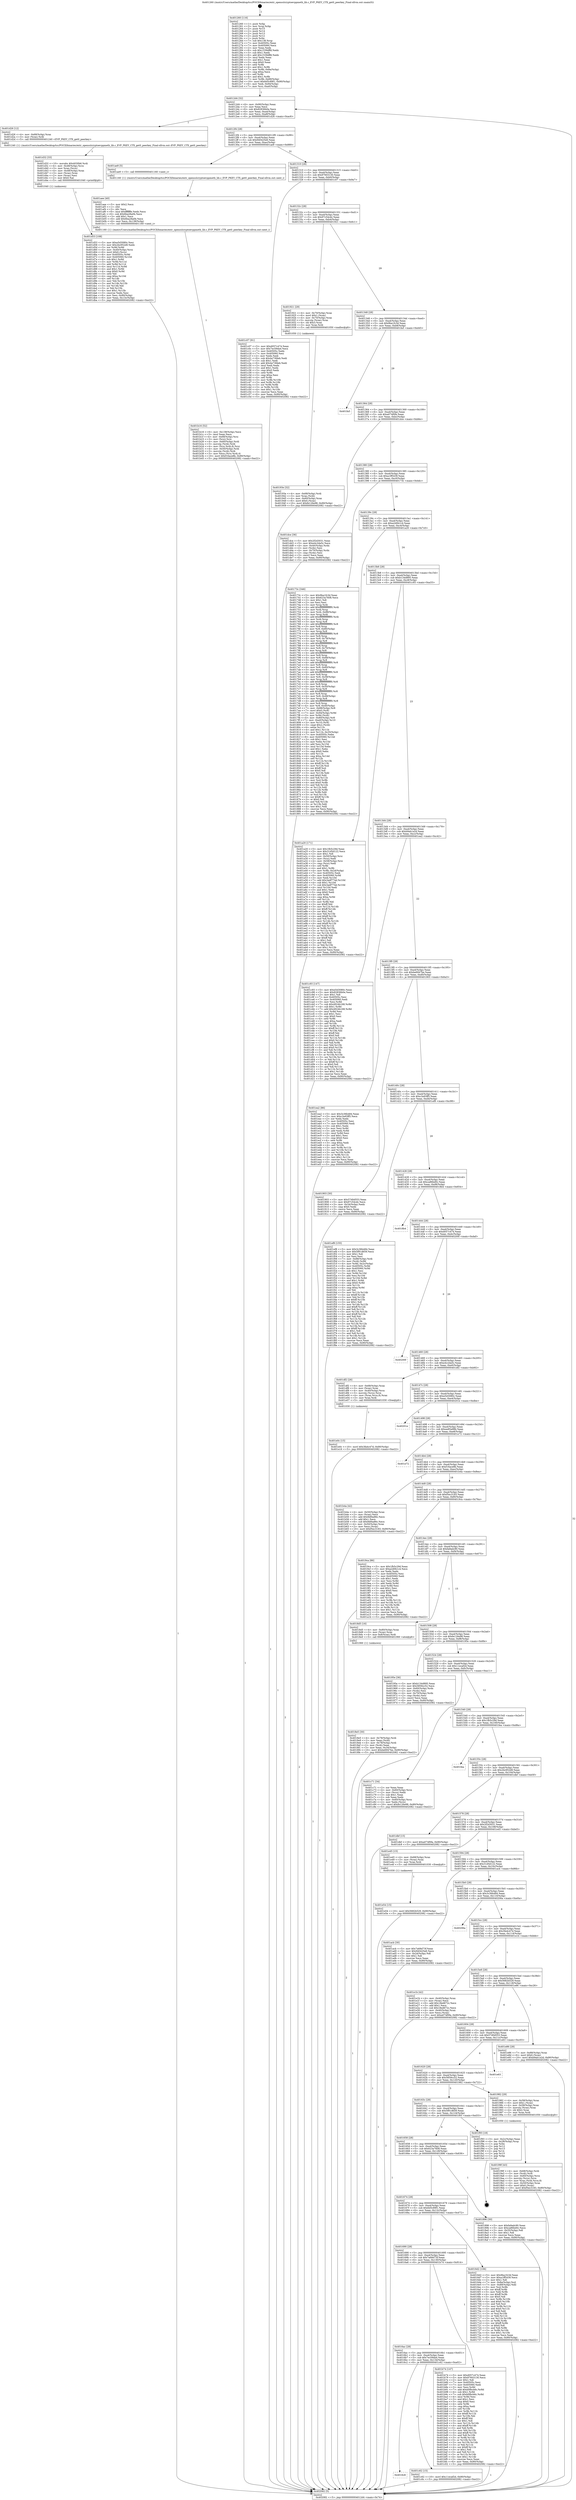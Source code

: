 digraph "0x401260" {
  label = "0x401260 (/mnt/c/Users/mathe/Desktop/tcc/POCII/binaries/extr_opensslcryptoevppmeth_lib.c_EVP_PKEY_CTX_get0_peerkey_Final-ollvm.out::main(0))"
  labelloc = "t"
  node[shape=record]

  Entry [label="",width=0.3,height=0.3,shape=circle,fillcolor=black,style=filled]
  "0x4012d4" [label="{
     0x4012d4 [32]\l
     | [instrs]\l
     &nbsp;&nbsp;0x4012d4 \<+6\>: mov -0x90(%rbp),%eax\l
     &nbsp;&nbsp;0x4012da \<+2\>: mov %eax,%ecx\l
     &nbsp;&nbsp;0x4012dc \<+6\>: sub $0x82836b0e,%ecx\l
     &nbsp;&nbsp;0x4012e2 \<+6\>: mov %eax,-0xa4(%rbp)\l
     &nbsp;&nbsp;0x4012e8 \<+6\>: mov %ecx,-0xa8(%rbp)\l
     &nbsp;&nbsp;0x4012ee \<+6\>: je 0000000000401d26 \<main+0xac6\>\l
  }"]
  "0x401d26" [label="{
     0x401d26 [12]\l
     | [instrs]\l
     &nbsp;&nbsp;0x401d26 \<+4\>: mov -0x68(%rbp),%rax\l
     &nbsp;&nbsp;0x401d2a \<+3\>: mov (%rax),%rdi\l
     &nbsp;&nbsp;0x401d2d \<+5\>: call 0000000000401240 \<EVP_PKEY_CTX_get0_peerkey\>\l
     | [calls]\l
     &nbsp;&nbsp;0x401240 \{1\} (/mnt/c/Users/mathe/Desktop/tcc/POCII/binaries/extr_opensslcryptoevppmeth_lib.c_EVP_PKEY_CTX_get0_peerkey_Final-ollvm.out::EVP_PKEY_CTX_get0_peerkey)\l
  }"]
  "0x4012f4" [label="{
     0x4012f4 [28]\l
     | [instrs]\l
     &nbsp;&nbsp;0x4012f4 \<+5\>: jmp 00000000004012f9 \<main+0x99\>\l
     &nbsp;&nbsp;0x4012f9 \<+6\>: mov -0xa4(%rbp),%eax\l
     &nbsp;&nbsp;0x4012ff \<+5\>: sub $0x940425e6,%eax\l
     &nbsp;&nbsp;0x401304 \<+6\>: mov %eax,-0xac(%rbp)\l
     &nbsp;&nbsp;0x40130a \<+6\>: je 0000000000401ae9 \<main+0x889\>\l
  }"]
  Exit [label="",width=0.3,height=0.3,shape=circle,fillcolor=black,style=filled,peripheries=2]
  "0x401ae9" [label="{
     0x401ae9 [5]\l
     | [instrs]\l
     &nbsp;&nbsp;0x401ae9 \<+5\>: call 0000000000401160 \<next_i\>\l
     | [calls]\l
     &nbsp;&nbsp;0x401160 \{1\} (/mnt/c/Users/mathe/Desktop/tcc/POCII/binaries/extr_opensslcryptoevppmeth_lib.c_EVP_PKEY_CTX_get0_peerkey_Final-ollvm.out::next_i)\l
  }"]
  "0x401310" [label="{
     0x401310 [28]\l
     | [instrs]\l
     &nbsp;&nbsp;0x401310 \<+5\>: jmp 0000000000401315 \<main+0xb5\>\l
     &nbsp;&nbsp;0x401315 \<+6\>: mov -0xa4(%rbp),%eax\l
     &nbsp;&nbsp;0x40131b \<+5\>: sub $0x97603130,%eax\l
     &nbsp;&nbsp;0x401320 \<+6\>: mov %eax,-0xb0(%rbp)\l
     &nbsp;&nbsp;0x401326 \<+6\>: je 0000000000401c07 \<main+0x9a7\>\l
  }"]
  "0x401e54" [label="{
     0x401e54 [15]\l
     | [instrs]\l
     &nbsp;&nbsp;0x401e54 \<+10\>: movl $0x5682b529,-0x90(%rbp)\l
     &nbsp;&nbsp;0x401e5e \<+5\>: jmp 0000000000402082 \<main+0xe22\>\l
  }"]
  "0x401c07" [label="{
     0x401c07 [91]\l
     | [instrs]\l
     &nbsp;&nbsp;0x401c07 \<+5\>: mov $0xd057c474,%eax\l
     &nbsp;&nbsp;0x401c0c \<+5\>: mov $0x7ec59da4,%ecx\l
     &nbsp;&nbsp;0x401c11 \<+7\>: mov 0x40505c,%edx\l
     &nbsp;&nbsp;0x401c18 \<+7\>: mov 0x405060,%esi\l
     &nbsp;&nbsp;0x401c1f \<+2\>: mov %edx,%edi\l
     &nbsp;&nbsp;0x401c21 \<+6\>: sub $0x4a73fdeb,%edi\l
     &nbsp;&nbsp;0x401c27 \<+3\>: sub $0x1,%edi\l
     &nbsp;&nbsp;0x401c2a \<+6\>: add $0x4a73fdeb,%edi\l
     &nbsp;&nbsp;0x401c30 \<+3\>: imul %edi,%edx\l
     &nbsp;&nbsp;0x401c33 \<+3\>: and $0x1,%edx\l
     &nbsp;&nbsp;0x401c36 \<+3\>: cmp $0x0,%edx\l
     &nbsp;&nbsp;0x401c39 \<+4\>: sete %r8b\l
     &nbsp;&nbsp;0x401c3d \<+3\>: cmp $0xa,%esi\l
     &nbsp;&nbsp;0x401c40 \<+4\>: setl %r9b\l
     &nbsp;&nbsp;0x401c44 \<+3\>: mov %r8b,%r10b\l
     &nbsp;&nbsp;0x401c47 \<+3\>: and %r9b,%r10b\l
     &nbsp;&nbsp;0x401c4a \<+3\>: xor %r9b,%r8b\l
     &nbsp;&nbsp;0x401c4d \<+3\>: or %r8b,%r10b\l
     &nbsp;&nbsp;0x401c50 \<+4\>: test $0x1,%r10b\l
     &nbsp;&nbsp;0x401c54 \<+3\>: cmovne %ecx,%eax\l
     &nbsp;&nbsp;0x401c57 \<+6\>: mov %eax,-0x90(%rbp)\l
     &nbsp;&nbsp;0x401c5d \<+5\>: jmp 0000000000402082 \<main+0xe22\>\l
  }"]
  "0x40132c" [label="{
     0x40132c [28]\l
     | [instrs]\l
     &nbsp;&nbsp;0x40132c \<+5\>: jmp 0000000000401331 \<main+0xd1\>\l
     &nbsp;&nbsp;0x401331 \<+6\>: mov -0xa4(%rbp),%eax\l
     &nbsp;&nbsp;0x401337 \<+5\>: sub $0x97c54cdc,%eax\l
     &nbsp;&nbsp;0x40133c \<+6\>: mov %eax,-0xb4(%rbp)\l
     &nbsp;&nbsp;0x401342 \<+6\>: je 0000000000401921 \<main+0x6c1\>\l
  }"]
  "0x401e0c" [label="{
     0x401e0c [15]\l
     | [instrs]\l
     &nbsp;&nbsp;0x401e0c \<+10\>: movl $0x3fa4c47d,-0x90(%rbp)\l
     &nbsp;&nbsp;0x401e16 \<+5\>: jmp 0000000000402082 \<main+0xe22\>\l
  }"]
  "0x401921" [label="{
     0x401921 [29]\l
     | [instrs]\l
     &nbsp;&nbsp;0x401921 \<+4\>: mov -0x70(%rbp),%rax\l
     &nbsp;&nbsp;0x401925 \<+6\>: movl $0x1,(%rax)\l
     &nbsp;&nbsp;0x40192b \<+4\>: mov -0x70(%rbp),%rax\l
     &nbsp;&nbsp;0x40192f \<+3\>: movslq (%rax),%rax\l
     &nbsp;&nbsp;0x401932 \<+4\>: shl $0x3,%rax\l
     &nbsp;&nbsp;0x401936 \<+3\>: mov %rax,%rdi\l
     &nbsp;&nbsp;0x401939 \<+5\>: call 0000000000401050 \<malloc@plt\>\l
     | [calls]\l
     &nbsp;&nbsp;0x401050 \{1\} (unknown)\l
  }"]
  "0x401348" [label="{
     0x401348 [28]\l
     | [instrs]\l
     &nbsp;&nbsp;0x401348 \<+5\>: jmp 000000000040134d \<main+0xed\>\l
     &nbsp;&nbsp;0x40134d \<+6\>: mov -0xa4(%rbp),%eax\l
     &nbsp;&nbsp;0x401353 \<+5\>: sub $0x9ba1fc3d,%eax\l
     &nbsp;&nbsp;0x401358 \<+6\>: mov %eax,-0xb8(%rbp)\l
     &nbsp;&nbsp;0x40135e \<+6\>: je 0000000000401fa5 \<main+0xd45\>\l
  }"]
  "0x401d53" [label="{
     0x401d53 [108]\l
     | [instrs]\l
     &nbsp;&nbsp;0x401d53 \<+5\>: mov $0xe5d3080c,%esi\l
     &nbsp;&nbsp;0x401d58 \<+5\>: mov $0x2bc952d9,%edx\l
     &nbsp;&nbsp;0x401d5d \<+3\>: xor %r8d,%r8d\l
     &nbsp;&nbsp;0x401d60 \<+4\>: mov -0x40(%rbp),%rcx\l
     &nbsp;&nbsp;0x401d64 \<+6\>: movl $0x0,(%rcx)\l
     &nbsp;&nbsp;0x401d6a \<+8\>: mov 0x40505c,%r9d\l
     &nbsp;&nbsp;0x401d72 \<+8\>: mov 0x405060,%r10d\l
     &nbsp;&nbsp;0x401d7a \<+4\>: sub $0x1,%r8d\l
     &nbsp;&nbsp;0x401d7e \<+3\>: mov %r9d,%r11d\l
     &nbsp;&nbsp;0x401d81 \<+3\>: add %r8d,%r11d\l
     &nbsp;&nbsp;0x401d84 \<+4\>: imul %r11d,%r9d\l
     &nbsp;&nbsp;0x401d88 \<+4\>: and $0x1,%r9d\l
     &nbsp;&nbsp;0x401d8c \<+4\>: cmp $0x0,%r9d\l
     &nbsp;&nbsp;0x401d90 \<+3\>: sete %bl\l
     &nbsp;&nbsp;0x401d93 \<+4\>: cmp $0xa,%r10d\l
     &nbsp;&nbsp;0x401d97 \<+4\>: setl %r14b\l
     &nbsp;&nbsp;0x401d9b \<+3\>: mov %bl,%r15b\l
     &nbsp;&nbsp;0x401d9e \<+3\>: and %r14b,%r15b\l
     &nbsp;&nbsp;0x401da1 \<+3\>: xor %r14b,%bl\l
     &nbsp;&nbsp;0x401da4 \<+3\>: or %bl,%r15b\l
     &nbsp;&nbsp;0x401da7 \<+4\>: test $0x1,%r15b\l
     &nbsp;&nbsp;0x401dab \<+3\>: cmovne %edx,%esi\l
     &nbsp;&nbsp;0x401dae \<+6\>: mov %esi,-0x90(%rbp)\l
     &nbsp;&nbsp;0x401db4 \<+6\>: mov %eax,-0x13c(%rbp)\l
     &nbsp;&nbsp;0x401dba \<+5\>: jmp 0000000000402082 \<main+0xe22\>\l
  }"]
  "0x401fa5" [label="{
     0x401fa5\l
  }", style=dashed]
  "0x401364" [label="{
     0x401364 [28]\l
     | [instrs]\l
     &nbsp;&nbsp;0x401364 \<+5\>: jmp 0000000000401369 \<main+0x109\>\l
     &nbsp;&nbsp;0x401369 \<+6\>: mov -0xa4(%rbp),%eax\l
     &nbsp;&nbsp;0x40136f \<+5\>: sub $0xa074f0fa,%eax\l
     &nbsp;&nbsp;0x401374 \<+6\>: mov %eax,-0xbc(%rbp)\l
     &nbsp;&nbsp;0x40137a \<+6\>: je 0000000000401dce \<main+0xb6e\>\l
  }"]
  "0x401d32" [label="{
     0x401d32 [33]\l
     | [instrs]\l
     &nbsp;&nbsp;0x401d32 \<+10\>: movabs $0x4030b6,%rdi\l
     &nbsp;&nbsp;0x401d3c \<+4\>: mov -0x48(%rbp),%rcx\l
     &nbsp;&nbsp;0x401d40 \<+3\>: mov %rax,(%rcx)\l
     &nbsp;&nbsp;0x401d43 \<+4\>: mov -0x48(%rbp),%rax\l
     &nbsp;&nbsp;0x401d47 \<+3\>: mov (%rax),%rax\l
     &nbsp;&nbsp;0x401d4a \<+2\>: mov (%rax),%esi\l
     &nbsp;&nbsp;0x401d4c \<+2\>: mov $0x0,%al\l
     &nbsp;&nbsp;0x401d4e \<+5\>: call 0000000000401040 \<printf@plt\>\l
     | [calls]\l
     &nbsp;&nbsp;0x401040 \{1\} (unknown)\l
  }"]
  "0x401dce" [label="{
     0x401dce [36]\l
     | [instrs]\l
     &nbsp;&nbsp;0x401dce \<+5\>: mov $0x2f2d3031,%eax\l
     &nbsp;&nbsp;0x401dd3 \<+5\>: mov $0xe4c2da5c,%ecx\l
     &nbsp;&nbsp;0x401dd8 \<+4\>: mov -0x40(%rbp),%rdx\l
     &nbsp;&nbsp;0x401ddc \<+2\>: mov (%rdx),%esi\l
     &nbsp;&nbsp;0x401dde \<+4\>: mov -0x70(%rbp),%rdx\l
     &nbsp;&nbsp;0x401de2 \<+2\>: cmp (%rdx),%esi\l
     &nbsp;&nbsp;0x401de4 \<+3\>: cmovl %ecx,%eax\l
     &nbsp;&nbsp;0x401de7 \<+6\>: mov %eax,-0x90(%rbp)\l
     &nbsp;&nbsp;0x401ded \<+5\>: jmp 0000000000402082 \<main+0xe22\>\l
  }"]
  "0x401380" [label="{
     0x401380 [28]\l
     | [instrs]\l
     &nbsp;&nbsp;0x401380 \<+5\>: jmp 0000000000401385 \<main+0x125\>\l
     &nbsp;&nbsp;0x401385 \<+6\>: mov -0xa4(%rbp),%eax\l
     &nbsp;&nbsp;0x40138b \<+5\>: sub $0xa1ff5439,%eax\l
     &nbsp;&nbsp;0x401390 \<+6\>: mov %eax,-0xc0(%rbp)\l
     &nbsp;&nbsp;0x401396 \<+6\>: je 000000000040173c \<main+0x4dc\>\l
  }"]
  "0x4016c8" [label="{
     0x4016c8\l
  }", style=dashed]
  "0x40173c" [label="{
     0x40173c [346]\l
     | [instrs]\l
     &nbsp;&nbsp;0x40173c \<+5\>: mov $0x9ba1fc3d,%eax\l
     &nbsp;&nbsp;0x401741 \<+5\>: mov $0x623a7608,%ecx\l
     &nbsp;&nbsp;0x401746 \<+2\>: mov $0x1,%dl\l
     &nbsp;&nbsp;0x401748 \<+2\>: xor %esi,%esi\l
     &nbsp;&nbsp;0x40174a \<+3\>: mov %rsp,%rdi\l
     &nbsp;&nbsp;0x40174d \<+4\>: add $0xfffffffffffffff0,%rdi\l
     &nbsp;&nbsp;0x401751 \<+3\>: mov %rdi,%rsp\l
     &nbsp;&nbsp;0x401754 \<+7\>: mov %rdi,-0x88(%rbp)\l
     &nbsp;&nbsp;0x40175b \<+3\>: mov %rsp,%rdi\l
     &nbsp;&nbsp;0x40175e \<+4\>: add $0xfffffffffffffff0,%rdi\l
     &nbsp;&nbsp;0x401762 \<+3\>: mov %rdi,%rsp\l
     &nbsp;&nbsp;0x401765 \<+3\>: mov %rsp,%r8\l
     &nbsp;&nbsp;0x401768 \<+4\>: add $0xfffffffffffffff0,%r8\l
     &nbsp;&nbsp;0x40176c \<+3\>: mov %r8,%rsp\l
     &nbsp;&nbsp;0x40176f \<+4\>: mov %r8,-0x80(%rbp)\l
     &nbsp;&nbsp;0x401773 \<+3\>: mov %rsp,%r8\l
     &nbsp;&nbsp;0x401776 \<+4\>: add $0xfffffffffffffff0,%r8\l
     &nbsp;&nbsp;0x40177a \<+3\>: mov %r8,%rsp\l
     &nbsp;&nbsp;0x40177d \<+4\>: mov %r8,-0x78(%rbp)\l
     &nbsp;&nbsp;0x401781 \<+3\>: mov %rsp,%r8\l
     &nbsp;&nbsp;0x401784 \<+4\>: add $0xfffffffffffffff0,%r8\l
     &nbsp;&nbsp;0x401788 \<+3\>: mov %r8,%rsp\l
     &nbsp;&nbsp;0x40178b \<+4\>: mov %r8,-0x70(%rbp)\l
     &nbsp;&nbsp;0x40178f \<+3\>: mov %rsp,%r8\l
     &nbsp;&nbsp;0x401792 \<+4\>: add $0xfffffffffffffff0,%r8\l
     &nbsp;&nbsp;0x401796 \<+3\>: mov %r8,%rsp\l
     &nbsp;&nbsp;0x401799 \<+4\>: mov %r8,-0x68(%rbp)\l
     &nbsp;&nbsp;0x40179d \<+3\>: mov %rsp,%r8\l
     &nbsp;&nbsp;0x4017a0 \<+4\>: add $0xfffffffffffffff0,%r8\l
     &nbsp;&nbsp;0x4017a4 \<+3\>: mov %r8,%rsp\l
     &nbsp;&nbsp;0x4017a7 \<+4\>: mov %r8,-0x60(%rbp)\l
     &nbsp;&nbsp;0x4017ab \<+3\>: mov %rsp,%r8\l
     &nbsp;&nbsp;0x4017ae \<+4\>: add $0xfffffffffffffff0,%r8\l
     &nbsp;&nbsp;0x4017b2 \<+3\>: mov %r8,%rsp\l
     &nbsp;&nbsp;0x4017b5 \<+4\>: mov %r8,-0x58(%rbp)\l
     &nbsp;&nbsp;0x4017b9 \<+3\>: mov %rsp,%r8\l
     &nbsp;&nbsp;0x4017bc \<+4\>: add $0xfffffffffffffff0,%r8\l
     &nbsp;&nbsp;0x4017c0 \<+3\>: mov %r8,%rsp\l
     &nbsp;&nbsp;0x4017c3 \<+4\>: mov %r8,-0x50(%rbp)\l
     &nbsp;&nbsp;0x4017c7 \<+3\>: mov %rsp,%r8\l
     &nbsp;&nbsp;0x4017ca \<+4\>: add $0xfffffffffffffff0,%r8\l
     &nbsp;&nbsp;0x4017ce \<+3\>: mov %r8,%rsp\l
     &nbsp;&nbsp;0x4017d1 \<+4\>: mov %r8,-0x48(%rbp)\l
     &nbsp;&nbsp;0x4017d5 \<+3\>: mov %rsp,%r8\l
     &nbsp;&nbsp;0x4017d8 \<+4\>: add $0xfffffffffffffff0,%r8\l
     &nbsp;&nbsp;0x4017dc \<+3\>: mov %r8,%rsp\l
     &nbsp;&nbsp;0x4017df \<+4\>: mov %r8,-0x40(%rbp)\l
     &nbsp;&nbsp;0x4017e3 \<+7\>: mov -0x88(%rbp),%r8\l
     &nbsp;&nbsp;0x4017ea \<+7\>: movl $0x0,(%r8)\l
     &nbsp;&nbsp;0x4017f1 \<+7\>: mov -0x94(%rbp),%r9d\l
     &nbsp;&nbsp;0x4017f8 \<+3\>: mov %r9d,(%rdi)\l
     &nbsp;&nbsp;0x4017fb \<+4\>: mov -0x80(%rbp),%r8\l
     &nbsp;&nbsp;0x4017ff \<+7\>: mov -0xa0(%rbp),%r10\l
     &nbsp;&nbsp;0x401806 \<+3\>: mov %r10,(%r8)\l
     &nbsp;&nbsp;0x401809 \<+3\>: cmpl $0x2,(%rdi)\l
     &nbsp;&nbsp;0x40180c \<+4\>: setne %r11b\l
     &nbsp;&nbsp;0x401810 \<+4\>: and $0x1,%r11b\l
     &nbsp;&nbsp;0x401814 \<+4\>: mov %r11b,-0x35(%rbp)\l
     &nbsp;&nbsp;0x401818 \<+7\>: mov 0x40505c,%ebx\l
     &nbsp;&nbsp;0x40181f \<+8\>: mov 0x405060,%r14d\l
     &nbsp;&nbsp;0x401827 \<+3\>: sub $0x1,%esi\l
     &nbsp;&nbsp;0x40182a \<+3\>: mov %ebx,%r15d\l
     &nbsp;&nbsp;0x40182d \<+3\>: add %esi,%r15d\l
     &nbsp;&nbsp;0x401830 \<+4\>: imul %r15d,%ebx\l
     &nbsp;&nbsp;0x401834 \<+3\>: and $0x1,%ebx\l
     &nbsp;&nbsp;0x401837 \<+3\>: cmp $0x0,%ebx\l
     &nbsp;&nbsp;0x40183a \<+4\>: sete %r11b\l
     &nbsp;&nbsp;0x40183e \<+4\>: cmp $0xa,%r14d\l
     &nbsp;&nbsp;0x401842 \<+4\>: setl %r12b\l
     &nbsp;&nbsp;0x401846 \<+3\>: mov %r11b,%r13b\l
     &nbsp;&nbsp;0x401849 \<+4\>: xor $0xff,%r13b\l
     &nbsp;&nbsp;0x40184d \<+3\>: mov %r12b,%sil\l
     &nbsp;&nbsp;0x401850 \<+4\>: xor $0xff,%sil\l
     &nbsp;&nbsp;0x401854 \<+3\>: xor $0x0,%dl\l
     &nbsp;&nbsp;0x401857 \<+3\>: mov %r13b,%dil\l
     &nbsp;&nbsp;0x40185a \<+4\>: and $0x0,%dil\l
     &nbsp;&nbsp;0x40185e \<+3\>: and %dl,%r11b\l
     &nbsp;&nbsp;0x401861 \<+3\>: mov %sil,%r8b\l
     &nbsp;&nbsp;0x401864 \<+4\>: and $0x0,%r8b\l
     &nbsp;&nbsp;0x401868 \<+3\>: and %dl,%r12b\l
     &nbsp;&nbsp;0x40186b \<+3\>: or %r11b,%dil\l
     &nbsp;&nbsp;0x40186e \<+3\>: or %r12b,%r8b\l
     &nbsp;&nbsp;0x401871 \<+3\>: xor %r8b,%dil\l
     &nbsp;&nbsp;0x401874 \<+3\>: or %sil,%r13b\l
     &nbsp;&nbsp;0x401877 \<+4\>: xor $0xff,%r13b\l
     &nbsp;&nbsp;0x40187b \<+3\>: or $0x0,%dl\l
     &nbsp;&nbsp;0x40187e \<+3\>: and %dl,%r13b\l
     &nbsp;&nbsp;0x401881 \<+3\>: or %r13b,%dil\l
     &nbsp;&nbsp;0x401884 \<+4\>: test $0x1,%dil\l
     &nbsp;&nbsp;0x401888 \<+3\>: cmovne %ecx,%eax\l
     &nbsp;&nbsp;0x40188b \<+6\>: mov %eax,-0x90(%rbp)\l
     &nbsp;&nbsp;0x401891 \<+5\>: jmp 0000000000402082 \<main+0xe22\>\l
  }"]
  "0x40139c" [label="{
     0x40139c [28]\l
     | [instrs]\l
     &nbsp;&nbsp;0x40139c \<+5\>: jmp 00000000004013a1 \<main+0x141\>\l
     &nbsp;&nbsp;0x4013a1 \<+6\>: mov -0xa4(%rbp),%eax\l
     &nbsp;&nbsp;0x4013a7 \<+5\>: sub $0xa2d0b1c4,%eax\l
     &nbsp;&nbsp;0x4013ac \<+6\>: mov %eax,-0xc4(%rbp)\l
     &nbsp;&nbsp;0x4013b2 \<+6\>: je 0000000000401a20 \<main+0x7c0\>\l
  }"]
  "0x401c62" [label="{
     0x401c62 [15]\l
     | [instrs]\l
     &nbsp;&nbsp;0x401c62 \<+10\>: movl $0x11ecaf2d,-0x90(%rbp)\l
     &nbsp;&nbsp;0x401c6c \<+5\>: jmp 0000000000402082 \<main+0xe22\>\l
  }"]
  "0x401a20" [label="{
     0x401a20 [171]\l
     | [instrs]\l
     &nbsp;&nbsp;0x401a20 \<+5\>: mov $0x1fb5c29d,%eax\l
     &nbsp;&nbsp;0x401a25 \<+5\>: mov $0x31d5d122,%ecx\l
     &nbsp;&nbsp;0x401a2a \<+2\>: mov $0x1,%dl\l
     &nbsp;&nbsp;0x401a2c \<+4\>: mov -0x50(%rbp),%rsi\l
     &nbsp;&nbsp;0x401a30 \<+2\>: mov (%rsi),%edi\l
     &nbsp;&nbsp;0x401a32 \<+4\>: mov -0x58(%rbp),%rsi\l
     &nbsp;&nbsp;0x401a36 \<+2\>: cmp (%rsi),%edi\l
     &nbsp;&nbsp;0x401a38 \<+4\>: setl %r8b\l
     &nbsp;&nbsp;0x401a3c \<+4\>: and $0x1,%r8b\l
     &nbsp;&nbsp;0x401a40 \<+4\>: mov %r8b,-0x2d(%rbp)\l
     &nbsp;&nbsp;0x401a44 \<+7\>: mov 0x40505c,%edi\l
     &nbsp;&nbsp;0x401a4b \<+8\>: mov 0x405060,%r9d\l
     &nbsp;&nbsp;0x401a53 \<+3\>: mov %edi,%r10d\l
     &nbsp;&nbsp;0x401a56 \<+7\>: add $0x3adf774d,%r10d\l
     &nbsp;&nbsp;0x401a5d \<+4\>: sub $0x1,%r10d\l
     &nbsp;&nbsp;0x401a61 \<+7\>: sub $0x3adf774d,%r10d\l
     &nbsp;&nbsp;0x401a68 \<+4\>: imul %r10d,%edi\l
     &nbsp;&nbsp;0x401a6c \<+3\>: and $0x1,%edi\l
     &nbsp;&nbsp;0x401a6f \<+3\>: cmp $0x0,%edi\l
     &nbsp;&nbsp;0x401a72 \<+4\>: sete %r8b\l
     &nbsp;&nbsp;0x401a76 \<+4\>: cmp $0xa,%r9d\l
     &nbsp;&nbsp;0x401a7a \<+4\>: setl %r11b\l
     &nbsp;&nbsp;0x401a7e \<+3\>: mov %r8b,%bl\l
     &nbsp;&nbsp;0x401a81 \<+3\>: xor $0xff,%bl\l
     &nbsp;&nbsp;0x401a84 \<+3\>: mov %r11b,%r14b\l
     &nbsp;&nbsp;0x401a87 \<+4\>: xor $0xff,%r14b\l
     &nbsp;&nbsp;0x401a8b \<+3\>: xor $0x1,%dl\l
     &nbsp;&nbsp;0x401a8e \<+3\>: mov %bl,%r15b\l
     &nbsp;&nbsp;0x401a91 \<+4\>: and $0xff,%r15b\l
     &nbsp;&nbsp;0x401a95 \<+3\>: and %dl,%r8b\l
     &nbsp;&nbsp;0x401a98 \<+3\>: mov %r14b,%r12b\l
     &nbsp;&nbsp;0x401a9b \<+4\>: and $0xff,%r12b\l
     &nbsp;&nbsp;0x401a9f \<+3\>: and %dl,%r11b\l
     &nbsp;&nbsp;0x401aa2 \<+3\>: or %r8b,%r15b\l
     &nbsp;&nbsp;0x401aa5 \<+3\>: or %r11b,%r12b\l
     &nbsp;&nbsp;0x401aa8 \<+3\>: xor %r12b,%r15b\l
     &nbsp;&nbsp;0x401aab \<+3\>: or %r14b,%bl\l
     &nbsp;&nbsp;0x401aae \<+3\>: xor $0xff,%bl\l
     &nbsp;&nbsp;0x401ab1 \<+3\>: or $0x1,%dl\l
     &nbsp;&nbsp;0x401ab4 \<+2\>: and %dl,%bl\l
     &nbsp;&nbsp;0x401ab6 \<+3\>: or %bl,%r15b\l
     &nbsp;&nbsp;0x401ab9 \<+4\>: test $0x1,%r15b\l
     &nbsp;&nbsp;0x401abd \<+3\>: cmovne %ecx,%eax\l
     &nbsp;&nbsp;0x401ac0 \<+6\>: mov %eax,-0x90(%rbp)\l
     &nbsp;&nbsp;0x401ac6 \<+5\>: jmp 0000000000402082 \<main+0xe22\>\l
  }"]
  "0x4013b8" [label="{
     0x4013b8 [28]\l
     | [instrs]\l
     &nbsp;&nbsp;0x4013b8 \<+5\>: jmp 00000000004013bd \<main+0x15d\>\l
     &nbsp;&nbsp;0x4013bd \<+6\>: mov -0xa4(%rbp),%eax\l
     &nbsp;&nbsp;0x4013c3 \<+5\>: sub $0xb134d895,%eax\l
     &nbsp;&nbsp;0x4013c8 \<+6\>: mov %eax,-0xc8(%rbp)\l
     &nbsp;&nbsp;0x4013ce \<+6\>: je 0000000000401c93 \<main+0xa33\>\l
  }"]
  "0x4016ac" [label="{
     0x4016ac [28]\l
     | [instrs]\l
     &nbsp;&nbsp;0x4016ac \<+5\>: jmp 00000000004016b1 \<main+0x451\>\l
     &nbsp;&nbsp;0x4016b1 \<+6\>: mov -0xa4(%rbp),%eax\l
     &nbsp;&nbsp;0x4016b7 \<+5\>: sub $0x7ec59da4,%eax\l
     &nbsp;&nbsp;0x4016bc \<+6\>: mov %eax,-0x134(%rbp)\l
     &nbsp;&nbsp;0x4016c2 \<+6\>: je 0000000000401c62 \<main+0xa02\>\l
  }"]
  "0x401c93" [label="{
     0x401c93 [147]\l
     | [instrs]\l
     &nbsp;&nbsp;0x401c93 \<+5\>: mov $0xe5d3080c,%eax\l
     &nbsp;&nbsp;0x401c98 \<+5\>: mov $0x82836b0e,%ecx\l
     &nbsp;&nbsp;0x401c9d \<+2\>: mov $0x1,%dl\l
     &nbsp;&nbsp;0x401c9f \<+7\>: mov 0x40505c,%esi\l
     &nbsp;&nbsp;0x401ca6 \<+7\>: mov 0x405060,%edi\l
     &nbsp;&nbsp;0x401cad \<+3\>: mov %esi,%r8d\l
     &nbsp;&nbsp;0x401cb0 \<+7\>: sub $0x4924b168,%r8d\l
     &nbsp;&nbsp;0x401cb7 \<+4\>: sub $0x1,%r8d\l
     &nbsp;&nbsp;0x401cbb \<+7\>: add $0x4924b168,%r8d\l
     &nbsp;&nbsp;0x401cc2 \<+4\>: imul %r8d,%esi\l
     &nbsp;&nbsp;0x401cc6 \<+3\>: and $0x1,%esi\l
     &nbsp;&nbsp;0x401cc9 \<+3\>: cmp $0x0,%esi\l
     &nbsp;&nbsp;0x401ccc \<+4\>: sete %r9b\l
     &nbsp;&nbsp;0x401cd0 \<+3\>: cmp $0xa,%edi\l
     &nbsp;&nbsp;0x401cd3 \<+4\>: setl %r10b\l
     &nbsp;&nbsp;0x401cd7 \<+3\>: mov %r9b,%r11b\l
     &nbsp;&nbsp;0x401cda \<+4\>: xor $0xff,%r11b\l
     &nbsp;&nbsp;0x401cde \<+3\>: mov %r10b,%bl\l
     &nbsp;&nbsp;0x401ce1 \<+3\>: xor $0xff,%bl\l
     &nbsp;&nbsp;0x401ce4 \<+3\>: xor $0x0,%dl\l
     &nbsp;&nbsp;0x401ce7 \<+3\>: mov %r11b,%r14b\l
     &nbsp;&nbsp;0x401cea \<+4\>: and $0x0,%r14b\l
     &nbsp;&nbsp;0x401cee \<+3\>: and %dl,%r9b\l
     &nbsp;&nbsp;0x401cf1 \<+3\>: mov %bl,%r15b\l
     &nbsp;&nbsp;0x401cf4 \<+4\>: and $0x0,%r15b\l
     &nbsp;&nbsp;0x401cf8 \<+3\>: and %dl,%r10b\l
     &nbsp;&nbsp;0x401cfb \<+3\>: or %r9b,%r14b\l
     &nbsp;&nbsp;0x401cfe \<+3\>: or %r10b,%r15b\l
     &nbsp;&nbsp;0x401d01 \<+3\>: xor %r15b,%r14b\l
     &nbsp;&nbsp;0x401d04 \<+3\>: or %bl,%r11b\l
     &nbsp;&nbsp;0x401d07 \<+4\>: xor $0xff,%r11b\l
     &nbsp;&nbsp;0x401d0b \<+3\>: or $0x0,%dl\l
     &nbsp;&nbsp;0x401d0e \<+3\>: and %dl,%r11b\l
     &nbsp;&nbsp;0x401d11 \<+3\>: or %r11b,%r14b\l
     &nbsp;&nbsp;0x401d14 \<+4\>: test $0x1,%r14b\l
     &nbsp;&nbsp;0x401d18 \<+3\>: cmovne %ecx,%eax\l
     &nbsp;&nbsp;0x401d1b \<+6\>: mov %eax,-0x90(%rbp)\l
     &nbsp;&nbsp;0x401d21 \<+5\>: jmp 0000000000402082 \<main+0xe22\>\l
  }"]
  "0x4013d4" [label="{
     0x4013d4 [28]\l
     | [instrs]\l
     &nbsp;&nbsp;0x4013d4 \<+5\>: jmp 00000000004013d9 \<main+0x179\>\l
     &nbsp;&nbsp;0x4013d9 \<+6\>: mov -0xa4(%rbp),%eax\l
     &nbsp;&nbsp;0x4013df \<+5\>: sub $0xb9ab1a2d,%eax\l
     &nbsp;&nbsp;0x4013e4 \<+6\>: mov %eax,-0xcc(%rbp)\l
     &nbsp;&nbsp;0x4013ea \<+6\>: je 0000000000401ea2 \<main+0xc42\>\l
  }"]
  "0x401b74" [label="{
     0x401b74 [147]\l
     | [instrs]\l
     &nbsp;&nbsp;0x401b74 \<+5\>: mov $0xd057c474,%eax\l
     &nbsp;&nbsp;0x401b79 \<+5\>: mov $0x97603130,%ecx\l
     &nbsp;&nbsp;0x401b7e \<+2\>: mov $0x1,%dl\l
     &nbsp;&nbsp;0x401b80 \<+7\>: mov 0x40505c,%esi\l
     &nbsp;&nbsp;0x401b87 \<+7\>: mov 0x405060,%edi\l
     &nbsp;&nbsp;0x401b8e \<+3\>: mov %esi,%r8d\l
     &nbsp;&nbsp;0x401b91 \<+7\>: add $0xb0fbcb6c,%r8d\l
     &nbsp;&nbsp;0x401b98 \<+4\>: sub $0x1,%r8d\l
     &nbsp;&nbsp;0x401b9c \<+7\>: sub $0xb0fbcb6c,%r8d\l
     &nbsp;&nbsp;0x401ba3 \<+4\>: imul %r8d,%esi\l
     &nbsp;&nbsp;0x401ba7 \<+3\>: and $0x1,%esi\l
     &nbsp;&nbsp;0x401baa \<+3\>: cmp $0x0,%esi\l
     &nbsp;&nbsp;0x401bad \<+4\>: sete %r9b\l
     &nbsp;&nbsp;0x401bb1 \<+3\>: cmp $0xa,%edi\l
     &nbsp;&nbsp;0x401bb4 \<+4\>: setl %r10b\l
     &nbsp;&nbsp;0x401bb8 \<+3\>: mov %r9b,%r11b\l
     &nbsp;&nbsp;0x401bbb \<+4\>: xor $0xff,%r11b\l
     &nbsp;&nbsp;0x401bbf \<+3\>: mov %r10b,%bl\l
     &nbsp;&nbsp;0x401bc2 \<+3\>: xor $0xff,%bl\l
     &nbsp;&nbsp;0x401bc5 \<+3\>: xor $0x1,%dl\l
     &nbsp;&nbsp;0x401bc8 \<+3\>: mov %r11b,%r14b\l
     &nbsp;&nbsp;0x401bcb \<+4\>: and $0xff,%r14b\l
     &nbsp;&nbsp;0x401bcf \<+3\>: and %dl,%r9b\l
     &nbsp;&nbsp;0x401bd2 \<+3\>: mov %bl,%r15b\l
     &nbsp;&nbsp;0x401bd5 \<+4\>: and $0xff,%r15b\l
     &nbsp;&nbsp;0x401bd9 \<+3\>: and %dl,%r10b\l
     &nbsp;&nbsp;0x401bdc \<+3\>: or %r9b,%r14b\l
     &nbsp;&nbsp;0x401bdf \<+3\>: or %r10b,%r15b\l
     &nbsp;&nbsp;0x401be2 \<+3\>: xor %r15b,%r14b\l
     &nbsp;&nbsp;0x401be5 \<+3\>: or %bl,%r11b\l
     &nbsp;&nbsp;0x401be8 \<+4\>: xor $0xff,%r11b\l
     &nbsp;&nbsp;0x401bec \<+3\>: or $0x1,%dl\l
     &nbsp;&nbsp;0x401bef \<+3\>: and %dl,%r11b\l
     &nbsp;&nbsp;0x401bf2 \<+3\>: or %r11b,%r14b\l
     &nbsp;&nbsp;0x401bf5 \<+4\>: test $0x1,%r14b\l
     &nbsp;&nbsp;0x401bf9 \<+3\>: cmovne %ecx,%eax\l
     &nbsp;&nbsp;0x401bfc \<+6\>: mov %eax,-0x90(%rbp)\l
     &nbsp;&nbsp;0x401c02 \<+5\>: jmp 0000000000402082 \<main+0xe22\>\l
  }"]
  "0x401ea2" [label="{
     0x401ea2 [86]\l
     | [instrs]\l
     &nbsp;&nbsp;0x401ea2 \<+5\>: mov $0x3c36b484,%eax\l
     &nbsp;&nbsp;0x401ea7 \<+5\>: mov $0xc3a93ff3,%ecx\l
     &nbsp;&nbsp;0x401eac \<+2\>: xor %edx,%edx\l
     &nbsp;&nbsp;0x401eae \<+7\>: mov 0x40505c,%esi\l
     &nbsp;&nbsp;0x401eb5 \<+7\>: mov 0x405060,%edi\l
     &nbsp;&nbsp;0x401ebc \<+3\>: sub $0x1,%edx\l
     &nbsp;&nbsp;0x401ebf \<+3\>: mov %esi,%r8d\l
     &nbsp;&nbsp;0x401ec2 \<+3\>: add %edx,%r8d\l
     &nbsp;&nbsp;0x401ec5 \<+4\>: imul %r8d,%esi\l
     &nbsp;&nbsp;0x401ec9 \<+3\>: and $0x1,%esi\l
     &nbsp;&nbsp;0x401ecc \<+3\>: cmp $0x0,%esi\l
     &nbsp;&nbsp;0x401ecf \<+4\>: sete %r9b\l
     &nbsp;&nbsp;0x401ed3 \<+3\>: cmp $0xa,%edi\l
     &nbsp;&nbsp;0x401ed6 \<+4\>: setl %r10b\l
     &nbsp;&nbsp;0x401eda \<+3\>: mov %r9b,%r11b\l
     &nbsp;&nbsp;0x401edd \<+3\>: and %r10b,%r11b\l
     &nbsp;&nbsp;0x401ee0 \<+3\>: xor %r10b,%r9b\l
     &nbsp;&nbsp;0x401ee3 \<+3\>: or %r9b,%r11b\l
     &nbsp;&nbsp;0x401ee6 \<+4\>: test $0x1,%r11b\l
     &nbsp;&nbsp;0x401eea \<+3\>: cmovne %ecx,%eax\l
     &nbsp;&nbsp;0x401eed \<+6\>: mov %eax,-0x90(%rbp)\l
     &nbsp;&nbsp;0x401ef3 \<+5\>: jmp 0000000000402082 \<main+0xe22\>\l
  }"]
  "0x4013f0" [label="{
     0x4013f0 [28]\l
     | [instrs]\l
     &nbsp;&nbsp;0x4013f0 \<+5\>: jmp 00000000004013f5 \<main+0x195\>\l
     &nbsp;&nbsp;0x4013f5 \<+6\>: mov -0xa4(%rbp),%eax\l
     &nbsp;&nbsp;0x4013fb \<+5\>: sub $0xbe6947be,%eax\l
     &nbsp;&nbsp;0x401400 \<+6\>: mov %eax,-0xd0(%rbp)\l
     &nbsp;&nbsp;0x401406 \<+6\>: je 0000000000401903 \<main+0x6a3\>\l
  }"]
  "0x401b16" [label="{
     0x401b16 [52]\l
     | [instrs]\l
     &nbsp;&nbsp;0x401b16 \<+6\>: mov -0x138(%rbp),%ecx\l
     &nbsp;&nbsp;0x401b1c \<+3\>: imul %eax,%ecx\l
     &nbsp;&nbsp;0x401b1f \<+4\>: mov -0x68(%rbp),%rsi\l
     &nbsp;&nbsp;0x401b23 \<+3\>: mov (%rsi),%rsi\l
     &nbsp;&nbsp;0x401b26 \<+4\>: mov -0x60(%rbp),%rdi\l
     &nbsp;&nbsp;0x401b2a \<+3\>: movslq (%rdi),%rdi\l
     &nbsp;&nbsp;0x401b2d \<+4\>: mov (%rsi,%rdi,8),%rsi\l
     &nbsp;&nbsp;0x401b31 \<+4\>: mov -0x50(%rbp),%rdi\l
     &nbsp;&nbsp;0x401b35 \<+3\>: movslq (%rdi),%rdi\l
     &nbsp;&nbsp;0x401b38 \<+3\>: mov %ecx,(%rsi,%rdi,4)\l
     &nbsp;&nbsp;0x401b3b \<+10\>: movl $0xf16ace8b,-0x90(%rbp)\l
     &nbsp;&nbsp;0x401b45 \<+5\>: jmp 0000000000402082 \<main+0xe22\>\l
  }"]
  "0x401903" [label="{
     0x401903 [30]\l
     | [instrs]\l
     &nbsp;&nbsp;0x401903 \<+5\>: mov $0x57d0d553,%eax\l
     &nbsp;&nbsp;0x401908 \<+5\>: mov $0x97c54cdc,%ecx\l
     &nbsp;&nbsp;0x40190d \<+3\>: mov -0x34(%rbp),%edx\l
     &nbsp;&nbsp;0x401910 \<+3\>: cmp $0x0,%edx\l
     &nbsp;&nbsp;0x401913 \<+3\>: cmove %ecx,%eax\l
     &nbsp;&nbsp;0x401916 \<+6\>: mov %eax,-0x90(%rbp)\l
     &nbsp;&nbsp;0x40191c \<+5\>: jmp 0000000000402082 \<main+0xe22\>\l
  }"]
  "0x40140c" [label="{
     0x40140c [28]\l
     | [instrs]\l
     &nbsp;&nbsp;0x40140c \<+5\>: jmp 0000000000401411 \<main+0x1b1\>\l
     &nbsp;&nbsp;0x401411 \<+6\>: mov -0xa4(%rbp),%eax\l
     &nbsp;&nbsp;0x401417 \<+5\>: sub $0xc3a93ff3,%eax\l
     &nbsp;&nbsp;0x40141c \<+6\>: mov %eax,-0xd4(%rbp)\l
     &nbsp;&nbsp;0x401422 \<+6\>: je 0000000000401ef8 \<main+0xc98\>\l
  }"]
  "0x401aee" [label="{
     0x401aee [40]\l
     | [instrs]\l
     &nbsp;&nbsp;0x401aee \<+5\>: mov $0x2,%ecx\l
     &nbsp;&nbsp;0x401af3 \<+1\>: cltd\l
     &nbsp;&nbsp;0x401af4 \<+2\>: idiv %ecx\l
     &nbsp;&nbsp;0x401af6 \<+6\>: imul $0xfffffffe,%edx,%ecx\l
     &nbsp;&nbsp;0x401afc \<+6\>: sub $0x6ba28a0b,%ecx\l
     &nbsp;&nbsp;0x401b02 \<+3\>: add $0x1,%ecx\l
     &nbsp;&nbsp;0x401b05 \<+6\>: add $0x6ba28a0b,%ecx\l
     &nbsp;&nbsp;0x401b0b \<+6\>: mov %ecx,-0x138(%rbp)\l
     &nbsp;&nbsp;0x401b11 \<+5\>: call 0000000000401160 \<next_i\>\l
     | [calls]\l
     &nbsp;&nbsp;0x401160 \{1\} (/mnt/c/Users/mathe/Desktop/tcc/POCII/binaries/extr_opensslcryptoevppmeth_lib.c_EVP_PKEY_CTX_get0_peerkey_Final-ollvm.out::next_i)\l
  }"]
  "0x401ef8" [label="{
     0x401ef8 [155]\l
     | [instrs]\l
     &nbsp;&nbsp;0x401ef8 \<+5\>: mov $0x3c36b484,%eax\l
     &nbsp;&nbsp;0x401efd \<+5\>: mov $0x5f91d659,%ecx\l
     &nbsp;&nbsp;0x401f02 \<+2\>: mov $0x1,%dl\l
     &nbsp;&nbsp;0x401f04 \<+2\>: xor %esi,%esi\l
     &nbsp;&nbsp;0x401f06 \<+7\>: mov -0x88(%rbp),%rdi\l
     &nbsp;&nbsp;0x401f0d \<+3\>: mov (%rdi),%r8d\l
     &nbsp;&nbsp;0x401f10 \<+4\>: mov %r8d,-0x2c(%rbp)\l
     &nbsp;&nbsp;0x401f14 \<+8\>: mov 0x40505c,%r8d\l
     &nbsp;&nbsp;0x401f1c \<+8\>: mov 0x405060,%r9d\l
     &nbsp;&nbsp;0x401f24 \<+3\>: sub $0x1,%esi\l
     &nbsp;&nbsp;0x401f27 \<+3\>: mov %r8d,%r10d\l
     &nbsp;&nbsp;0x401f2a \<+3\>: add %esi,%r10d\l
     &nbsp;&nbsp;0x401f2d \<+4\>: imul %r10d,%r8d\l
     &nbsp;&nbsp;0x401f31 \<+4\>: and $0x1,%r8d\l
     &nbsp;&nbsp;0x401f35 \<+4\>: cmp $0x0,%r8d\l
     &nbsp;&nbsp;0x401f39 \<+4\>: sete %r11b\l
     &nbsp;&nbsp;0x401f3d \<+4\>: cmp $0xa,%r9d\l
     &nbsp;&nbsp;0x401f41 \<+3\>: setl %bl\l
     &nbsp;&nbsp;0x401f44 \<+3\>: mov %r11b,%r14b\l
     &nbsp;&nbsp;0x401f47 \<+4\>: xor $0xff,%r14b\l
     &nbsp;&nbsp;0x401f4b \<+3\>: mov %bl,%r15b\l
     &nbsp;&nbsp;0x401f4e \<+4\>: xor $0xff,%r15b\l
     &nbsp;&nbsp;0x401f52 \<+3\>: xor $0x1,%dl\l
     &nbsp;&nbsp;0x401f55 \<+3\>: mov %r14b,%r12b\l
     &nbsp;&nbsp;0x401f58 \<+4\>: and $0xff,%r12b\l
     &nbsp;&nbsp;0x401f5c \<+3\>: and %dl,%r11b\l
     &nbsp;&nbsp;0x401f5f \<+3\>: mov %r15b,%r13b\l
     &nbsp;&nbsp;0x401f62 \<+4\>: and $0xff,%r13b\l
     &nbsp;&nbsp;0x401f66 \<+2\>: and %dl,%bl\l
     &nbsp;&nbsp;0x401f68 \<+3\>: or %r11b,%r12b\l
     &nbsp;&nbsp;0x401f6b \<+3\>: or %bl,%r13b\l
     &nbsp;&nbsp;0x401f6e \<+3\>: xor %r13b,%r12b\l
     &nbsp;&nbsp;0x401f71 \<+3\>: or %r15b,%r14b\l
     &nbsp;&nbsp;0x401f74 \<+4\>: xor $0xff,%r14b\l
     &nbsp;&nbsp;0x401f78 \<+3\>: or $0x1,%dl\l
     &nbsp;&nbsp;0x401f7b \<+3\>: and %dl,%r14b\l
     &nbsp;&nbsp;0x401f7e \<+3\>: or %r14b,%r12b\l
     &nbsp;&nbsp;0x401f81 \<+4\>: test $0x1,%r12b\l
     &nbsp;&nbsp;0x401f85 \<+3\>: cmovne %ecx,%eax\l
     &nbsp;&nbsp;0x401f88 \<+6\>: mov %eax,-0x90(%rbp)\l
     &nbsp;&nbsp;0x401f8e \<+5\>: jmp 0000000000402082 \<main+0xe22\>\l
  }"]
  "0x401428" [label="{
     0x401428 [28]\l
     | [instrs]\l
     &nbsp;&nbsp;0x401428 \<+5\>: jmp 000000000040142d \<main+0x1cd\>\l
     &nbsp;&nbsp;0x40142d \<+6\>: mov -0xa4(%rbp),%eax\l
     &nbsp;&nbsp;0x401433 \<+5\>: sub $0xca86bd0c,%eax\l
     &nbsp;&nbsp;0x401438 \<+6\>: mov %eax,-0xd8(%rbp)\l
     &nbsp;&nbsp;0x40143e \<+6\>: je 00000000004018b4 \<main+0x654\>\l
  }"]
  "0x40199f" [label="{
     0x40199f [43]\l
     | [instrs]\l
     &nbsp;&nbsp;0x40199f \<+4\>: mov -0x68(%rbp),%rdi\l
     &nbsp;&nbsp;0x4019a3 \<+3\>: mov (%rdi),%rdi\l
     &nbsp;&nbsp;0x4019a6 \<+4\>: mov -0x60(%rbp),%rcx\l
     &nbsp;&nbsp;0x4019aa \<+3\>: movslq (%rcx),%rcx\l
     &nbsp;&nbsp;0x4019ad \<+4\>: mov %rax,(%rdi,%rcx,8)\l
     &nbsp;&nbsp;0x4019b1 \<+4\>: mov -0x50(%rbp),%rax\l
     &nbsp;&nbsp;0x4019b5 \<+6\>: movl $0x0,(%rax)\l
     &nbsp;&nbsp;0x4019bb \<+10\>: movl $0xf5ec3183,-0x90(%rbp)\l
     &nbsp;&nbsp;0x4019c5 \<+5\>: jmp 0000000000402082 \<main+0xe22\>\l
  }"]
  "0x4018b4" [label="{
     0x4018b4\l
  }", style=dashed]
  "0x401444" [label="{
     0x401444 [28]\l
     | [instrs]\l
     &nbsp;&nbsp;0x401444 \<+5\>: jmp 0000000000401449 \<main+0x1e9\>\l
     &nbsp;&nbsp;0x401449 \<+6\>: mov -0xa4(%rbp),%eax\l
     &nbsp;&nbsp;0x40144f \<+5\>: sub $0xd057c474,%eax\l
     &nbsp;&nbsp;0x401454 \<+6\>: mov %eax,-0xdc(%rbp)\l
     &nbsp;&nbsp;0x40145a \<+6\>: je 000000000040200f \<main+0xdaf\>\l
  }"]
  "0x40193e" [label="{
     0x40193e [32]\l
     | [instrs]\l
     &nbsp;&nbsp;0x40193e \<+4\>: mov -0x68(%rbp),%rdi\l
     &nbsp;&nbsp;0x401942 \<+3\>: mov %rax,(%rdi)\l
     &nbsp;&nbsp;0x401945 \<+4\>: mov -0x60(%rbp),%rax\l
     &nbsp;&nbsp;0x401949 \<+6\>: movl $0x0,(%rax)\l
     &nbsp;&nbsp;0x40194f \<+10\>: movl $0xfe126e98,-0x90(%rbp)\l
     &nbsp;&nbsp;0x401959 \<+5\>: jmp 0000000000402082 \<main+0xe22\>\l
  }"]
  "0x40200f" [label="{
     0x40200f\l
  }", style=dashed]
  "0x401460" [label="{
     0x401460 [28]\l
     | [instrs]\l
     &nbsp;&nbsp;0x401460 \<+5\>: jmp 0000000000401465 \<main+0x205\>\l
     &nbsp;&nbsp;0x401465 \<+6\>: mov -0xa4(%rbp),%eax\l
     &nbsp;&nbsp;0x40146b \<+5\>: sub $0xe4c2da5c,%eax\l
     &nbsp;&nbsp;0x401470 \<+6\>: mov %eax,-0xe0(%rbp)\l
     &nbsp;&nbsp;0x401476 \<+6\>: je 0000000000401df2 \<main+0xb92\>\l
  }"]
  "0x4018e5" [label="{
     0x4018e5 [30]\l
     | [instrs]\l
     &nbsp;&nbsp;0x4018e5 \<+4\>: mov -0x78(%rbp),%rdi\l
     &nbsp;&nbsp;0x4018e9 \<+2\>: mov %eax,(%rdi)\l
     &nbsp;&nbsp;0x4018eb \<+4\>: mov -0x78(%rbp),%rdi\l
     &nbsp;&nbsp;0x4018ef \<+2\>: mov (%rdi),%eax\l
     &nbsp;&nbsp;0x4018f1 \<+3\>: mov %eax,-0x34(%rbp)\l
     &nbsp;&nbsp;0x4018f4 \<+10\>: movl $0xbe6947be,-0x90(%rbp)\l
     &nbsp;&nbsp;0x4018fe \<+5\>: jmp 0000000000402082 \<main+0xe22\>\l
  }"]
  "0x401df2" [label="{
     0x401df2 [26]\l
     | [instrs]\l
     &nbsp;&nbsp;0x401df2 \<+4\>: mov -0x68(%rbp),%rax\l
     &nbsp;&nbsp;0x401df6 \<+3\>: mov (%rax),%rax\l
     &nbsp;&nbsp;0x401df9 \<+4\>: mov -0x40(%rbp),%rcx\l
     &nbsp;&nbsp;0x401dfd \<+3\>: movslq (%rcx),%rcx\l
     &nbsp;&nbsp;0x401e00 \<+4\>: mov (%rax,%rcx,8),%rax\l
     &nbsp;&nbsp;0x401e04 \<+3\>: mov %rax,%rdi\l
     &nbsp;&nbsp;0x401e07 \<+5\>: call 0000000000401030 \<free@plt\>\l
     | [calls]\l
     &nbsp;&nbsp;0x401030 \{1\} (unknown)\l
  }"]
  "0x40147c" [label="{
     0x40147c [28]\l
     | [instrs]\l
     &nbsp;&nbsp;0x40147c \<+5\>: jmp 0000000000401481 \<main+0x221\>\l
     &nbsp;&nbsp;0x401481 \<+6\>: mov -0xa4(%rbp),%eax\l
     &nbsp;&nbsp;0x401487 \<+5\>: sub $0xe5d3080c,%eax\l
     &nbsp;&nbsp;0x40148c \<+6\>: mov %eax,-0xe4(%rbp)\l
     &nbsp;&nbsp;0x401492 \<+6\>: je 000000000040201e \<main+0xdbe\>\l
  }"]
  "0x401260" [label="{
     0x401260 [116]\l
     | [instrs]\l
     &nbsp;&nbsp;0x401260 \<+1\>: push %rbp\l
     &nbsp;&nbsp;0x401261 \<+3\>: mov %rsp,%rbp\l
     &nbsp;&nbsp;0x401264 \<+2\>: push %r15\l
     &nbsp;&nbsp;0x401266 \<+2\>: push %r14\l
     &nbsp;&nbsp;0x401268 \<+2\>: push %r13\l
     &nbsp;&nbsp;0x40126a \<+2\>: push %r12\l
     &nbsp;&nbsp;0x40126c \<+1\>: push %rbx\l
     &nbsp;&nbsp;0x40126d \<+7\>: sub $0x138,%rsp\l
     &nbsp;&nbsp;0x401274 \<+7\>: mov 0x40505c,%eax\l
     &nbsp;&nbsp;0x40127b \<+7\>: mov 0x405060,%ecx\l
     &nbsp;&nbsp;0x401282 \<+2\>: mov %eax,%edx\l
     &nbsp;&nbsp;0x401284 \<+6\>: sub $0x1539dffd,%edx\l
     &nbsp;&nbsp;0x40128a \<+3\>: sub $0x1,%edx\l
     &nbsp;&nbsp;0x40128d \<+6\>: add $0x1539dffd,%edx\l
     &nbsp;&nbsp;0x401293 \<+3\>: imul %edx,%eax\l
     &nbsp;&nbsp;0x401296 \<+3\>: and $0x1,%eax\l
     &nbsp;&nbsp;0x401299 \<+3\>: cmp $0x0,%eax\l
     &nbsp;&nbsp;0x40129c \<+4\>: sete %r8b\l
     &nbsp;&nbsp;0x4012a0 \<+4\>: and $0x1,%r8b\l
     &nbsp;&nbsp;0x4012a4 \<+7\>: mov %r8b,-0x8a(%rbp)\l
     &nbsp;&nbsp;0x4012ab \<+3\>: cmp $0xa,%ecx\l
     &nbsp;&nbsp;0x4012ae \<+4\>: setl %r8b\l
     &nbsp;&nbsp;0x4012b2 \<+4\>: and $0x1,%r8b\l
     &nbsp;&nbsp;0x4012b6 \<+7\>: mov %r8b,-0x89(%rbp)\l
     &nbsp;&nbsp;0x4012bd \<+10\>: movl $0x6d5c89f1,-0x90(%rbp)\l
     &nbsp;&nbsp;0x4012c7 \<+6\>: mov %edi,-0x94(%rbp)\l
     &nbsp;&nbsp;0x4012cd \<+7\>: mov %rsi,-0xa0(%rbp)\l
  }"]
  "0x40201e" [label="{
     0x40201e\l
  }", style=dashed]
  "0x401498" [label="{
     0x401498 [28]\l
     | [instrs]\l
     &nbsp;&nbsp;0x401498 \<+5\>: jmp 000000000040149d \<main+0x23d\>\l
     &nbsp;&nbsp;0x40149d \<+6\>: mov -0xa4(%rbp),%eax\l
     &nbsp;&nbsp;0x4014a3 \<+5\>: sub $0xee85a98b,%eax\l
     &nbsp;&nbsp;0x4014a8 \<+6\>: mov %eax,-0xe8(%rbp)\l
     &nbsp;&nbsp;0x4014ae \<+6\>: je 0000000000401e72 \<main+0xc12\>\l
  }"]
  "0x402082" [label="{
     0x402082 [5]\l
     | [instrs]\l
     &nbsp;&nbsp;0x402082 \<+5\>: jmp 00000000004012d4 \<main+0x74\>\l
  }"]
  "0x401e72" [label="{
     0x401e72\l
  }", style=dashed]
  "0x4014b4" [label="{
     0x4014b4 [28]\l
     | [instrs]\l
     &nbsp;&nbsp;0x4014b4 \<+5\>: jmp 00000000004014b9 \<main+0x259\>\l
     &nbsp;&nbsp;0x4014b9 \<+6\>: mov -0xa4(%rbp),%eax\l
     &nbsp;&nbsp;0x4014bf \<+5\>: sub $0xf16ace8b,%eax\l
     &nbsp;&nbsp;0x4014c4 \<+6\>: mov %eax,-0xec(%rbp)\l
     &nbsp;&nbsp;0x4014ca \<+6\>: je 0000000000401b4a \<main+0x8ea\>\l
  }"]
  "0x401690" [label="{
     0x401690 [28]\l
     | [instrs]\l
     &nbsp;&nbsp;0x401690 \<+5\>: jmp 0000000000401695 \<main+0x435\>\l
     &nbsp;&nbsp;0x401695 \<+6\>: mov -0xa4(%rbp),%eax\l
     &nbsp;&nbsp;0x40169b \<+5\>: sub $0x7a68d73f,%eax\l
     &nbsp;&nbsp;0x4016a0 \<+6\>: mov %eax,-0x130(%rbp)\l
     &nbsp;&nbsp;0x4016a6 \<+6\>: je 0000000000401b74 \<main+0x914\>\l
  }"]
  "0x401b4a" [label="{
     0x401b4a [42]\l
     | [instrs]\l
     &nbsp;&nbsp;0x401b4a \<+4\>: mov -0x50(%rbp),%rax\l
     &nbsp;&nbsp;0x401b4e \<+2\>: mov (%rax),%ecx\l
     &nbsp;&nbsp;0x401b50 \<+6\>: add $0x9df4a86c,%ecx\l
     &nbsp;&nbsp;0x401b56 \<+3\>: add $0x1,%ecx\l
     &nbsp;&nbsp;0x401b59 \<+6\>: sub $0x9df4a86c,%ecx\l
     &nbsp;&nbsp;0x401b5f \<+4\>: mov -0x50(%rbp),%rax\l
     &nbsp;&nbsp;0x401b63 \<+2\>: mov %ecx,(%rax)\l
     &nbsp;&nbsp;0x401b65 \<+10\>: movl $0xf5ec3183,-0x90(%rbp)\l
     &nbsp;&nbsp;0x401b6f \<+5\>: jmp 0000000000402082 \<main+0xe22\>\l
  }"]
  "0x4014d0" [label="{
     0x4014d0 [28]\l
     | [instrs]\l
     &nbsp;&nbsp;0x4014d0 \<+5\>: jmp 00000000004014d5 \<main+0x275\>\l
     &nbsp;&nbsp;0x4014d5 \<+6\>: mov -0xa4(%rbp),%eax\l
     &nbsp;&nbsp;0x4014db \<+5\>: sub $0xf5ec3183,%eax\l
     &nbsp;&nbsp;0x4014e0 \<+6\>: mov %eax,-0xf0(%rbp)\l
     &nbsp;&nbsp;0x4014e6 \<+6\>: je 00000000004019ca \<main+0x76a\>\l
  }"]
  "0x4016d2" [label="{
     0x4016d2 [106]\l
     | [instrs]\l
     &nbsp;&nbsp;0x4016d2 \<+5\>: mov $0x9ba1fc3d,%eax\l
     &nbsp;&nbsp;0x4016d7 \<+5\>: mov $0xa1ff5439,%ecx\l
     &nbsp;&nbsp;0x4016dc \<+2\>: mov $0x1,%dl\l
     &nbsp;&nbsp;0x4016de \<+7\>: mov -0x8a(%rbp),%sil\l
     &nbsp;&nbsp;0x4016e5 \<+7\>: mov -0x89(%rbp),%dil\l
     &nbsp;&nbsp;0x4016ec \<+3\>: mov %sil,%r8b\l
     &nbsp;&nbsp;0x4016ef \<+4\>: xor $0xff,%r8b\l
     &nbsp;&nbsp;0x4016f3 \<+3\>: mov %dil,%r9b\l
     &nbsp;&nbsp;0x4016f6 \<+4\>: xor $0xff,%r9b\l
     &nbsp;&nbsp;0x4016fa \<+3\>: xor $0x0,%dl\l
     &nbsp;&nbsp;0x4016fd \<+3\>: mov %r8b,%r10b\l
     &nbsp;&nbsp;0x401700 \<+4\>: and $0x0,%r10b\l
     &nbsp;&nbsp;0x401704 \<+3\>: and %dl,%sil\l
     &nbsp;&nbsp;0x401707 \<+3\>: mov %r9b,%r11b\l
     &nbsp;&nbsp;0x40170a \<+4\>: and $0x0,%r11b\l
     &nbsp;&nbsp;0x40170e \<+3\>: and %dl,%dil\l
     &nbsp;&nbsp;0x401711 \<+3\>: or %sil,%r10b\l
     &nbsp;&nbsp;0x401714 \<+3\>: or %dil,%r11b\l
     &nbsp;&nbsp;0x401717 \<+3\>: xor %r11b,%r10b\l
     &nbsp;&nbsp;0x40171a \<+3\>: or %r9b,%r8b\l
     &nbsp;&nbsp;0x40171d \<+4\>: xor $0xff,%r8b\l
     &nbsp;&nbsp;0x401721 \<+3\>: or $0x0,%dl\l
     &nbsp;&nbsp;0x401724 \<+3\>: and %dl,%r8b\l
     &nbsp;&nbsp;0x401727 \<+3\>: or %r8b,%r10b\l
     &nbsp;&nbsp;0x40172a \<+4\>: test $0x1,%r10b\l
     &nbsp;&nbsp;0x40172e \<+3\>: cmovne %ecx,%eax\l
     &nbsp;&nbsp;0x401731 \<+6\>: mov %eax,-0x90(%rbp)\l
     &nbsp;&nbsp;0x401737 \<+5\>: jmp 0000000000402082 \<main+0xe22\>\l
  }"]
  "0x4019ca" [label="{
     0x4019ca [86]\l
     | [instrs]\l
     &nbsp;&nbsp;0x4019ca \<+5\>: mov $0x1fb5c29d,%eax\l
     &nbsp;&nbsp;0x4019cf \<+5\>: mov $0xa2d0b1c4,%ecx\l
     &nbsp;&nbsp;0x4019d4 \<+2\>: xor %edx,%edx\l
     &nbsp;&nbsp;0x4019d6 \<+7\>: mov 0x40505c,%esi\l
     &nbsp;&nbsp;0x4019dd \<+7\>: mov 0x405060,%edi\l
     &nbsp;&nbsp;0x4019e4 \<+3\>: sub $0x1,%edx\l
     &nbsp;&nbsp;0x4019e7 \<+3\>: mov %esi,%r8d\l
     &nbsp;&nbsp;0x4019ea \<+3\>: add %edx,%r8d\l
     &nbsp;&nbsp;0x4019ed \<+4\>: imul %r8d,%esi\l
     &nbsp;&nbsp;0x4019f1 \<+3\>: and $0x1,%esi\l
     &nbsp;&nbsp;0x4019f4 \<+3\>: cmp $0x0,%esi\l
     &nbsp;&nbsp;0x4019f7 \<+4\>: sete %r9b\l
     &nbsp;&nbsp;0x4019fb \<+3\>: cmp $0xa,%edi\l
     &nbsp;&nbsp;0x4019fe \<+4\>: setl %r10b\l
     &nbsp;&nbsp;0x401a02 \<+3\>: mov %r9b,%r11b\l
     &nbsp;&nbsp;0x401a05 \<+3\>: and %r10b,%r11b\l
     &nbsp;&nbsp;0x401a08 \<+3\>: xor %r10b,%r9b\l
     &nbsp;&nbsp;0x401a0b \<+3\>: or %r9b,%r11b\l
     &nbsp;&nbsp;0x401a0e \<+4\>: test $0x1,%r11b\l
     &nbsp;&nbsp;0x401a12 \<+3\>: cmovne %ecx,%eax\l
     &nbsp;&nbsp;0x401a15 \<+6\>: mov %eax,-0x90(%rbp)\l
     &nbsp;&nbsp;0x401a1b \<+5\>: jmp 0000000000402082 \<main+0xe22\>\l
  }"]
  "0x4014ec" [label="{
     0x4014ec [28]\l
     | [instrs]\l
     &nbsp;&nbsp;0x4014ec \<+5\>: jmp 00000000004014f1 \<main+0x291\>\l
     &nbsp;&nbsp;0x4014f1 \<+6\>: mov -0xa4(%rbp),%eax\l
     &nbsp;&nbsp;0x4014f7 \<+5\>: sub $0xfa9adc90,%eax\l
     &nbsp;&nbsp;0x4014fc \<+6\>: mov %eax,-0xf4(%rbp)\l
     &nbsp;&nbsp;0x401502 \<+6\>: je 00000000004018d5 \<main+0x675\>\l
  }"]
  "0x401674" [label="{
     0x401674 [28]\l
     | [instrs]\l
     &nbsp;&nbsp;0x401674 \<+5\>: jmp 0000000000401679 \<main+0x419\>\l
     &nbsp;&nbsp;0x401679 \<+6\>: mov -0xa4(%rbp),%eax\l
     &nbsp;&nbsp;0x40167f \<+5\>: sub $0x6d5c89f1,%eax\l
     &nbsp;&nbsp;0x401684 \<+6\>: mov %eax,-0x12c(%rbp)\l
     &nbsp;&nbsp;0x40168a \<+6\>: je 00000000004016d2 \<main+0x472\>\l
  }"]
  "0x4018d5" [label="{
     0x4018d5 [16]\l
     | [instrs]\l
     &nbsp;&nbsp;0x4018d5 \<+4\>: mov -0x80(%rbp),%rax\l
     &nbsp;&nbsp;0x4018d9 \<+3\>: mov (%rax),%rax\l
     &nbsp;&nbsp;0x4018dc \<+4\>: mov 0x8(%rax),%rdi\l
     &nbsp;&nbsp;0x4018e0 \<+5\>: call 0000000000401060 \<atoi@plt\>\l
     | [calls]\l
     &nbsp;&nbsp;0x401060 \{1\} (unknown)\l
  }"]
  "0x401508" [label="{
     0x401508 [28]\l
     | [instrs]\l
     &nbsp;&nbsp;0x401508 \<+5\>: jmp 000000000040150d \<main+0x2ad\>\l
     &nbsp;&nbsp;0x40150d \<+6\>: mov -0xa4(%rbp),%eax\l
     &nbsp;&nbsp;0x401513 \<+5\>: sub $0xfe126e98,%eax\l
     &nbsp;&nbsp;0x401518 \<+6\>: mov %eax,-0xf8(%rbp)\l
     &nbsp;&nbsp;0x40151e \<+6\>: je 000000000040195e \<main+0x6fe\>\l
  }"]
  "0x401896" [label="{
     0x401896 [30]\l
     | [instrs]\l
     &nbsp;&nbsp;0x401896 \<+5\>: mov $0xfa9adc90,%eax\l
     &nbsp;&nbsp;0x40189b \<+5\>: mov $0xca86bd0c,%ecx\l
     &nbsp;&nbsp;0x4018a0 \<+3\>: mov -0x35(%rbp),%dl\l
     &nbsp;&nbsp;0x4018a3 \<+3\>: test $0x1,%dl\l
     &nbsp;&nbsp;0x4018a6 \<+3\>: cmovne %ecx,%eax\l
     &nbsp;&nbsp;0x4018a9 \<+6\>: mov %eax,-0x90(%rbp)\l
     &nbsp;&nbsp;0x4018af \<+5\>: jmp 0000000000402082 \<main+0xe22\>\l
  }"]
  "0x40195e" [label="{
     0x40195e [36]\l
     | [instrs]\l
     &nbsp;&nbsp;0x40195e \<+5\>: mov $0xb134d895,%eax\l
     &nbsp;&nbsp;0x401963 \<+5\>: mov $0x5859cc52,%ecx\l
     &nbsp;&nbsp;0x401968 \<+4\>: mov -0x60(%rbp),%rdx\l
     &nbsp;&nbsp;0x40196c \<+2\>: mov (%rdx),%esi\l
     &nbsp;&nbsp;0x40196e \<+4\>: mov -0x70(%rbp),%rdx\l
     &nbsp;&nbsp;0x401972 \<+2\>: cmp (%rdx),%esi\l
     &nbsp;&nbsp;0x401974 \<+3\>: cmovl %ecx,%eax\l
     &nbsp;&nbsp;0x401977 \<+6\>: mov %eax,-0x90(%rbp)\l
     &nbsp;&nbsp;0x40197d \<+5\>: jmp 0000000000402082 \<main+0xe22\>\l
  }"]
  "0x401524" [label="{
     0x401524 [28]\l
     | [instrs]\l
     &nbsp;&nbsp;0x401524 \<+5\>: jmp 0000000000401529 \<main+0x2c9\>\l
     &nbsp;&nbsp;0x401529 \<+6\>: mov -0xa4(%rbp),%eax\l
     &nbsp;&nbsp;0x40152f \<+5\>: sub $0x11ecaf2d,%eax\l
     &nbsp;&nbsp;0x401534 \<+6\>: mov %eax,-0xfc(%rbp)\l
     &nbsp;&nbsp;0x40153a \<+6\>: je 0000000000401c71 \<main+0xa11\>\l
  }"]
  "0x401658" [label="{
     0x401658 [28]\l
     | [instrs]\l
     &nbsp;&nbsp;0x401658 \<+5\>: jmp 000000000040165d \<main+0x3fd\>\l
     &nbsp;&nbsp;0x40165d \<+6\>: mov -0xa4(%rbp),%eax\l
     &nbsp;&nbsp;0x401663 \<+5\>: sub $0x623a7608,%eax\l
     &nbsp;&nbsp;0x401668 \<+6\>: mov %eax,-0x128(%rbp)\l
     &nbsp;&nbsp;0x40166e \<+6\>: je 0000000000401896 \<main+0x636\>\l
  }"]
  "0x401c71" [label="{
     0x401c71 [34]\l
     | [instrs]\l
     &nbsp;&nbsp;0x401c71 \<+2\>: xor %eax,%eax\l
     &nbsp;&nbsp;0x401c73 \<+4\>: mov -0x60(%rbp),%rcx\l
     &nbsp;&nbsp;0x401c77 \<+2\>: mov (%rcx),%edx\l
     &nbsp;&nbsp;0x401c79 \<+3\>: sub $0x1,%eax\l
     &nbsp;&nbsp;0x401c7c \<+2\>: sub %eax,%edx\l
     &nbsp;&nbsp;0x401c7e \<+4\>: mov -0x60(%rbp),%rcx\l
     &nbsp;&nbsp;0x401c82 \<+2\>: mov %edx,(%rcx)\l
     &nbsp;&nbsp;0x401c84 \<+10\>: movl $0xfe126e98,-0x90(%rbp)\l
     &nbsp;&nbsp;0x401c8e \<+5\>: jmp 0000000000402082 \<main+0xe22\>\l
  }"]
  "0x401540" [label="{
     0x401540 [28]\l
     | [instrs]\l
     &nbsp;&nbsp;0x401540 \<+5\>: jmp 0000000000401545 \<main+0x2e5\>\l
     &nbsp;&nbsp;0x401545 \<+6\>: mov -0xa4(%rbp),%eax\l
     &nbsp;&nbsp;0x40154b \<+5\>: sub $0x1fb5c29d,%eax\l
     &nbsp;&nbsp;0x401550 \<+6\>: mov %eax,-0x100(%rbp)\l
     &nbsp;&nbsp;0x401556 \<+6\>: je 0000000000401fea \<main+0xd8a\>\l
  }"]
  "0x401f93" [label="{
     0x401f93 [18]\l
     | [instrs]\l
     &nbsp;&nbsp;0x401f93 \<+3\>: mov -0x2c(%rbp),%eax\l
     &nbsp;&nbsp;0x401f96 \<+4\>: lea -0x28(%rbp),%rsp\l
     &nbsp;&nbsp;0x401f9a \<+1\>: pop %rbx\l
     &nbsp;&nbsp;0x401f9b \<+2\>: pop %r12\l
     &nbsp;&nbsp;0x401f9d \<+2\>: pop %r13\l
     &nbsp;&nbsp;0x401f9f \<+2\>: pop %r14\l
     &nbsp;&nbsp;0x401fa1 \<+2\>: pop %r15\l
     &nbsp;&nbsp;0x401fa3 \<+1\>: pop %rbp\l
     &nbsp;&nbsp;0x401fa4 \<+1\>: ret\l
  }"]
  "0x401fea" [label="{
     0x401fea\l
  }", style=dashed]
  "0x40155c" [label="{
     0x40155c [28]\l
     | [instrs]\l
     &nbsp;&nbsp;0x40155c \<+5\>: jmp 0000000000401561 \<main+0x301\>\l
     &nbsp;&nbsp;0x401561 \<+6\>: mov -0xa4(%rbp),%eax\l
     &nbsp;&nbsp;0x401567 \<+5\>: sub $0x2bc952d9,%eax\l
     &nbsp;&nbsp;0x40156c \<+6\>: mov %eax,-0x104(%rbp)\l
     &nbsp;&nbsp;0x401572 \<+6\>: je 0000000000401dbf \<main+0xb5f\>\l
  }"]
  "0x40163c" [label="{
     0x40163c [28]\l
     | [instrs]\l
     &nbsp;&nbsp;0x40163c \<+5\>: jmp 0000000000401641 \<main+0x3e1\>\l
     &nbsp;&nbsp;0x401641 \<+6\>: mov -0xa4(%rbp),%eax\l
     &nbsp;&nbsp;0x401647 \<+5\>: sub $0x5f91d659,%eax\l
     &nbsp;&nbsp;0x40164c \<+6\>: mov %eax,-0x124(%rbp)\l
     &nbsp;&nbsp;0x401652 \<+6\>: je 0000000000401f93 \<main+0xd33\>\l
  }"]
  "0x401dbf" [label="{
     0x401dbf [15]\l
     | [instrs]\l
     &nbsp;&nbsp;0x401dbf \<+10\>: movl $0xa074f0fa,-0x90(%rbp)\l
     &nbsp;&nbsp;0x401dc9 \<+5\>: jmp 0000000000402082 \<main+0xe22\>\l
  }"]
  "0x401578" [label="{
     0x401578 [28]\l
     | [instrs]\l
     &nbsp;&nbsp;0x401578 \<+5\>: jmp 000000000040157d \<main+0x31d\>\l
     &nbsp;&nbsp;0x40157d \<+6\>: mov -0xa4(%rbp),%eax\l
     &nbsp;&nbsp;0x401583 \<+5\>: sub $0x2f2d3031,%eax\l
     &nbsp;&nbsp;0x401588 \<+6\>: mov %eax,-0x108(%rbp)\l
     &nbsp;&nbsp;0x40158e \<+6\>: je 0000000000401e45 \<main+0xbe5\>\l
  }"]
  "0x401982" [label="{
     0x401982 [29]\l
     | [instrs]\l
     &nbsp;&nbsp;0x401982 \<+4\>: mov -0x58(%rbp),%rax\l
     &nbsp;&nbsp;0x401986 \<+6\>: movl $0x1,(%rax)\l
     &nbsp;&nbsp;0x40198c \<+4\>: mov -0x58(%rbp),%rax\l
     &nbsp;&nbsp;0x401990 \<+3\>: movslq (%rax),%rax\l
     &nbsp;&nbsp;0x401993 \<+4\>: shl $0x2,%rax\l
     &nbsp;&nbsp;0x401997 \<+3\>: mov %rax,%rdi\l
     &nbsp;&nbsp;0x40199a \<+5\>: call 0000000000401050 \<malloc@plt\>\l
     | [calls]\l
     &nbsp;&nbsp;0x401050 \{1\} (unknown)\l
  }"]
  "0x401e45" [label="{
     0x401e45 [15]\l
     | [instrs]\l
     &nbsp;&nbsp;0x401e45 \<+4\>: mov -0x68(%rbp),%rax\l
     &nbsp;&nbsp;0x401e49 \<+3\>: mov (%rax),%rax\l
     &nbsp;&nbsp;0x401e4c \<+3\>: mov %rax,%rdi\l
     &nbsp;&nbsp;0x401e4f \<+5\>: call 0000000000401030 \<free@plt\>\l
     | [calls]\l
     &nbsp;&nbsp;0x401030 \{1\} (unknown)\l
  }"]
  "0x401594" [label="{
     0x401594 [28]\l
     | [instrs]\l
     &nbsp;&nbsp;0x401594 \<+5\>: jmp 0000000000401599 \<main+0x339\>\l
     &nbsp;&nbsp;0x401599 \<+6\>: mov -0xa4(%rbp),%eax\l
     &nbsp;&nbsp;0x40159f \<+5\>: sub $0x31d5d122,%eax\l
     &nbsp;&nbsp;0x4015a4 \<+6\>: mov %eax,-0x10c(%rbp)\l
     &nbsp;&nbsp;0x4015aa \<+6\>: je 0000000000401acb \<main+0x86b\>\l
  }"]
  "0x401620" [label="{
     0x401620 [28]\l
     | [instrs]\l
     &nbsp;&nbsp;0x401620 \<+5\>: jmp 0000000000401625 \<main+0x3c5\>\l
     &nbsp;&nbsp;0x401625 \<+6\>: mov -0xa4(%rbp),%eax\l
     &nbsp;&nbsp;0x40162b \<+5\>: sub $0x5859cc52,%eax\l
     &nbsp;&nbsp;0x401630 \<+6\>: mov %eax,-0x120(%rbp)\l
     &nbsp;&nbsp;0x401636 \<+6\>: je 0000000000401982 \<main+0x722\>\l
  }"]
  "0x401acb" [label="{
     0x401acb [30]\l
     | [instrs]\l
     &nbsp;&nbsp;0x401acb \<+5\>: mov $0x7a68d73f,%eax\l
     &nbsp;&nbsp;0x401ad0 \<+5\>: mov $0x940425e6,%ecx\l
     &nbsp;&nbsp;0x401ad5 \<+3\>: mov -0x2d(%rbp),%dl\l
     &nbsp;&nbsp;0x401ad8 \<+3\>: test $0x1,%dl\l
     &nbsp;&nbsp;0x401adb \<+3\>: cmovne %ecx,%eax\l
     &nbsp;&nbsp;0x401ade \<+6\>: mov %eax,-0x90(%rbp)\l
     &nbsp;&nbsp;0x401ae4 \<+5\>: jmp 0000000000402082 \<main+0xe22\>\l
  }"]
  "0x4015b0" [label="{
     0x4015b0 [28]\l
     | [instrs]\l
     &nbsp;&nbsp;0x4015b0 \<+5\>: jmp 00000000004015b5 \<main+0x355\>\l
     &nbsp;&nbsp;0x4015b5 \<+6\>: mov -0xa4(%rbp),%eax\l
     &nbsp;&nbsp;0x4015bb \<+5\>: sub $0x3c36b484,%eax\l
     &nbsp;&nbsp;0x4015c0 \<+6\>: mov %eax,-0x110(%rbp)\l
     &nbsp;&nbsp;0x4015c6 \<+6\>: je 000000000040206a \<main+0xe0a\>\l
  }"]
  "0x401e63" [label="{
     0x401e63\l
  }", style=dashed]
  "0x40206a" [label="{
     0x40206a\l
  }", style=dashed]
  "0x4015cc" [label="{
     0x4015cc [28]\l
     | [instrs]\l
     &nbsp;&nbsp;0x4015cc \<+5\>: jmp 00000000004015d1 \<main+0x371\>\l
     &nbsp;&nbsp;0x4015d1 \<+6\>: mov -0xa4(%rbp),%eax\l
     &nbsp;&nbsp;0x4015d7 \<+5\>: sub $0x3fa4c47d,%eax\l
     &nbsp;&nbsp;0x4015dc \<+6\>: mov %eax,-0x114(%rbp)\l
     &nbsp;&nbsp;0x4015e2 \<+6\>: je 0000000000401e1b \<main+0xbbb\>\l
  }"]
  "0x401604" [label="{
     0x401604 [28]\l
     | [instrs]\l
     &nbsp;&nbsp;0x401604 \<+5\>: jmp 0000000000401609 \<main+0x3a9\>\l
     &nbsp;&nbsp;0x401609 \<+6\>: mov -0xa4(%rbp),%eax\l
     &nbsp;&nbsp;0x40160f \<+5\>: sub $0x57d0d553,%eax\l
     &nbsp;&nbsp;0x401614 \<+6\>: mov %eax,-0x11c(%rbp)\l
     &nbsp;&nbsp;0x40161a \<+6\>: je 0000000000401e63 \<main+0xc03\>\l
  }"]
  "0x401e1b" [label="{
     0x401e1b [42]\l
     | [instrs]\l
     &nbsp;&nbsp;0x401e1b \<+4\>: mov -0x40(%rbp),%rax\l
     &nbsp;&nbsp;0x401e1f \<+2\>: mov (%rax),%ecx\l
     &nbsp;&nbsp;0x401e21 \<+6\>: add $0x18ed672c,%ecx\l
     &nbsp;&nbsp;0x401e27 \<+3\>: add $0x1,%ecx\l
     &nbsp;&nbsp;0x401e2a \<+6\>: sub $0x18ed672c,%ecx\l
     &nbsp;&nbsp;0x401e30 \<+4\>: mov -0x40(%rbp),%rax\l
     &nbsp;&nbsp;0x401e34 \<+2\>: mov %ecx,(%rax)\l
     &nbsp;&nbsp;0x401e36 \<+10\>: movl $0xa074f0fa,-0x90(%rbp)\l
     &nbsp;&nbsp;0x401e40 \<+5\>: jmp 0000000000402082 \<main+0xe22\>\l
  }"]
  "0x4015e8" [label="{
     0x4015e8 [28]\l
     | [instrs]\l
     &nbsp;&nbsp;0x4015e8 \<+5\>: jmp 00000000004015ed \<main+0x38d\>\l
     &nbsp;&nbsp;0x4015ed \<+6\>: mov -0xa4(%rbp),%eax\l
     &nbsp;&nbsp;0x4015f3 \<+5\>: sub $0x5682b529,%eax\l
     &nbsp;&nbsp;0x4015f8 \<+6\>: mov %eax,-0x118(%rbp)\l
     &nbsp;&nbsp;0x4015fe \<+6\>: je 0000000000401e86 \<main+0xc26\>\l
  }"]
  "0x401e86" [label="{
     0x401e86 [28]\l
     | [instrs]\l
     &nbsp;&nbsp;0x401e86 \<+7\>: mov -0x88(%rbp),%rax\l
     &nbsp;&nbsp;0x401e8d \<+6\>: movl $0x0,(%rax)\l
     &nbsp;&nbsp;0x401e93 \<+10\>: movl $0xb9ab1a2d,-0x90(%rbp)\l
     &nbsp;&nbsp;0x401e9d \<+5\>: jmp 0000000000402082 \<main+0xe22\>\l
  }"]
  Entry -> "0x401260" [label=" 1"]
  "0x4012d4" -> "0x401d26" [label=" 1"]
  "0x4012d4" -> "0x4012f4" [label=" 32"]
  "0x401f93" -> Exit [label=" 1"]
  "0x4012f4" -> "0x401ae9" [label=" 1"]
  "0x4012f4" -> "0x401310" [label=" 31"]
  "0x401ef8" -> "0x402082" [label=" 1"]
  "0x401310" -> "0x401c07" [label=" 1"]
  "0x401310" -> "0x40132c" [label=" 30"]
  "0x401ea2" -> "0x402082" [label=" 1"]
  "0x40132c" -> "0x401921" [label=" 1"]
  "0x40132c" -> "0x401348" [label=" 29"]
  "0x401e86" -> "0x402082" [label=" 1"]
  "0x401348" -> "0x401fa5" [label=" 0"]
  "0x401348" -> "0x401364" [label=" 29"]
  "0x401e54" -> "0x402082" [label=" 1"]
  "0x401364" -> "0x401dce" [label=" 2"]
  "0x401364" -> "0x401380" [label=" 27"]
  "0x401e45" -> "0x401e54" [label=" 1"]
  "0x401380" -> "0x40173c" [label=" 1"]
  "0x401380" -> "0x40139c" [label=" 26"]
  "0x401e1b" -> "0x402082" [label=" 1"]
  "0x40139c" -> "0x401a20" [label=" 2"]
  "0x40139c" -> "0x4013b8" [label=" 24"]
  "0x401e0c" -> "0x402082" [label=" 1"]
  "0x4013b8" -> "0x401c93" [label=" 1"]
  "0x4013b8" -> "0x4013d4" [label=" 23"]
  "0x401dce" -> "0x402082" [label=" 2"]
  "0x4013d4" -> "0x401ea2" [label=" 1"]
  "0x4013d4" -> "0x4013f0" [label=" 22"]
  "0x401dbf" -> "0x402082" [label=" 1"]
  "0x4013f0" -> "0x401903" [label=" 1"]
  "0x4013f0" -> "0x40140c" [label=" 21"]
  "0x401d32" -> "0x401d53" [label=" 1"]
  "0x40140c" -> "0x401ef8" [label=" 1"]
  "0x40140c" -> "0x401428" [label=" 20"]
  "0x401d26" -> "0x401d32" [label=" 1"]
  "0x401428" -> "0x4018b4" [label=" 0"]
  "0x401428" -> "0x401444" [label=" 20"]
  "0x401c93" -> "0x402082" [label=" 1"]
  "0x401444" -> "0x40200f" [label=" 0"]
  "0x401444" -> "0x401460" [label=" 20"]
  "0x401c71" -> "0x402082" [label=" 1"]
  "0x401460" -> "0x401df2" [label=" 1"]
  "0x401460" -> "0x40147c" [label=" 19"]
  "0x401c62" -> "0x402082" [label=" 1"]
  "0x40147c" -> "0x40201e" [label=" 0"]
  "0x40147c" -> "0x401498" [label=" 19"]
  "0x4016ac" -> "0x401c62" [label=" 1"]
  "0x401498" -> "0x401e72" [label=" 0"]
  "0x401498" -> "0x4014b4" [label=" 19"]
  "0x401df2" -> "0x401e0c" [label=" 1"]
  "0x4014b4" -> "0x401b4a" [label=" 1"]
  "0x4014b4" -> "0x4014d0" [label=" 18"]
  "0x401c07" -> "0x402082" [label=" 1"]
  "0x4014d0" -> "0x4019ca" [label=" 2"]
  "0x4014d0" -> "0x4014ec" [label=" 16"]
  "0x401b74" -> "0x402082" [label=" 1"]
  "0x4014ec" -> "0x4018d5" [label=" 1"]
  "0x4014ec" -> "0x401508" [label=" 15"]
  "0x401690" -> "0x401b74" [label=" 1"]
  "0x401508" -> "0x40195e" [label=" 2"]
  "0x401508" -> "0x401524" [label=" 13"]
  "0x401d53" -> "0x402082" [label=" 1"]
  "0x401524" -> "0x401c71" [label=" 1"]
  "0x401524" -> "0x401540" [label=" 12"]
  "0x401b16" -> "0x402082" [label=" 1"]
  "0x401540" -> "0x401fea" [label=" 0"]
  "0x401540" -> "0x40155c" [label=" 12"]
  "0x401aee" -> "0x401b16" [label=" 1"]
  "0x40155c" -> "0x401dbf" [label=" 1"]
  "0x40155c" -> "0x401578" [label=" 11"]
  "0x401acb" -> "0x402082" [label=" 2"]
  "0x401578" -> "0x401e45" [label=" 1"]
  "0x401578" -> "0x401594" [label=" 10"]
  "0x401a20" -> "0x402082" [label=" 2"]
  "0x401594" -> "0x401acb" [label=" 2"]
  "0x401594" -> "0x4015b0" [label=" 8"]
  "0x40199f" -> "0x402082" [label=" 1"]
  "0x4015b0" -> "0x40206a" [label=" 0"]
  "0x4015b0" -> "0x4015cc" [label=" 8"]
  "0x401982" -> "0x40199f" [label=" 1"]
  "0x4015cc" -> "0x401e1b" [label=" 1"]
  "0x4015cc" -> "0x4015e8" [label=" 7"]
  "0x40193e" -> "0x402082" [label=" 1"]
  "0x4015e8" -> "0x401e86" [label=" 1"]
  "0x4015e8" -> "0x401604" [label=" 6"]
  "0x40195e" -> "0x402082" [label=" 2"]
  "0x401604" -> "0x401e63" [label=" 0"]
  "0x401604" -> "0x401620" [label=" 6"]
  "0x4019ca" -> "0x402082" [label=" 2"]
  "0x401620" -> "0x401982" [label=" 1"]
  "0x401620" -> "0x40163c" [label=" 5"]
  "0x401ae9" -> "0x401aee" [label=" 1"]
  "0x40163c" -> "0x401f93" [label=" 1"]
  "0x40163c" -> "0x401658" [label=" 4"]
  "0x401b4a" -> "0x402082" [label=" 1"]
  "0x401658" -> "0x401896" [label=" 1"]
  "0x401658" -> "0x401674" [label=" 3"]
  "0x401690" -> "0x4016ac" [label=" 1"]
  "0x401674" -> "0x4016d2" [label=" 1"]
  "0x401674" -> "0x401690" [label=" 2"]
  "0x4016d2" -> "0x402082" [label=" 1"]
  "0x401260" -> "0x4012d4" [label=" 1"]
  "0x402082" -> "0x4012d4" [label=" 32"]
  "0x4016ac" -> "0x4016c8" [label=" 0"]
  "0x40173c" -> "0x402082" [label=" 1"]
  "0x401896" -> "0x402082" [label=" 1"]
  "0x4018d5" -> "0x4018e5" [label=" 1"]
  "0x4018e5" -> "0x402082" [label=" 1"]
  "0x401903" -> "0x402082" [label=" 1"]
  "0x401921" -> "0x40193e" [label=" 1"]
}

